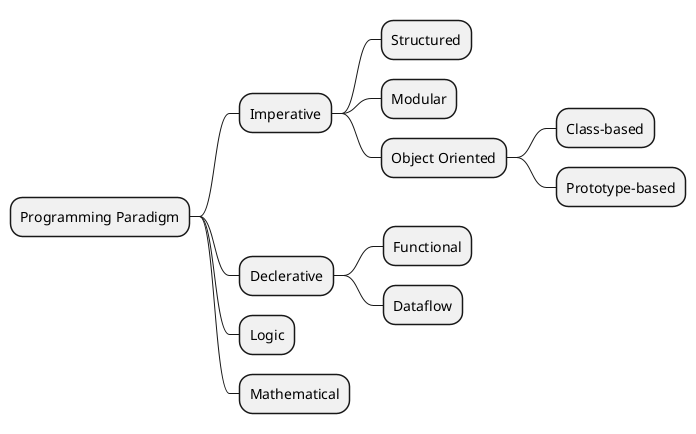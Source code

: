 @startmindmap

* Programming Paradigm
** Imperative
*** Structured
*** Modular
*** Object Oriented
**** Class-based
**** Prototype-based
** Declerative
*** Functional
*** Dataflow
** Logic
** Mathematical

@endmindmap